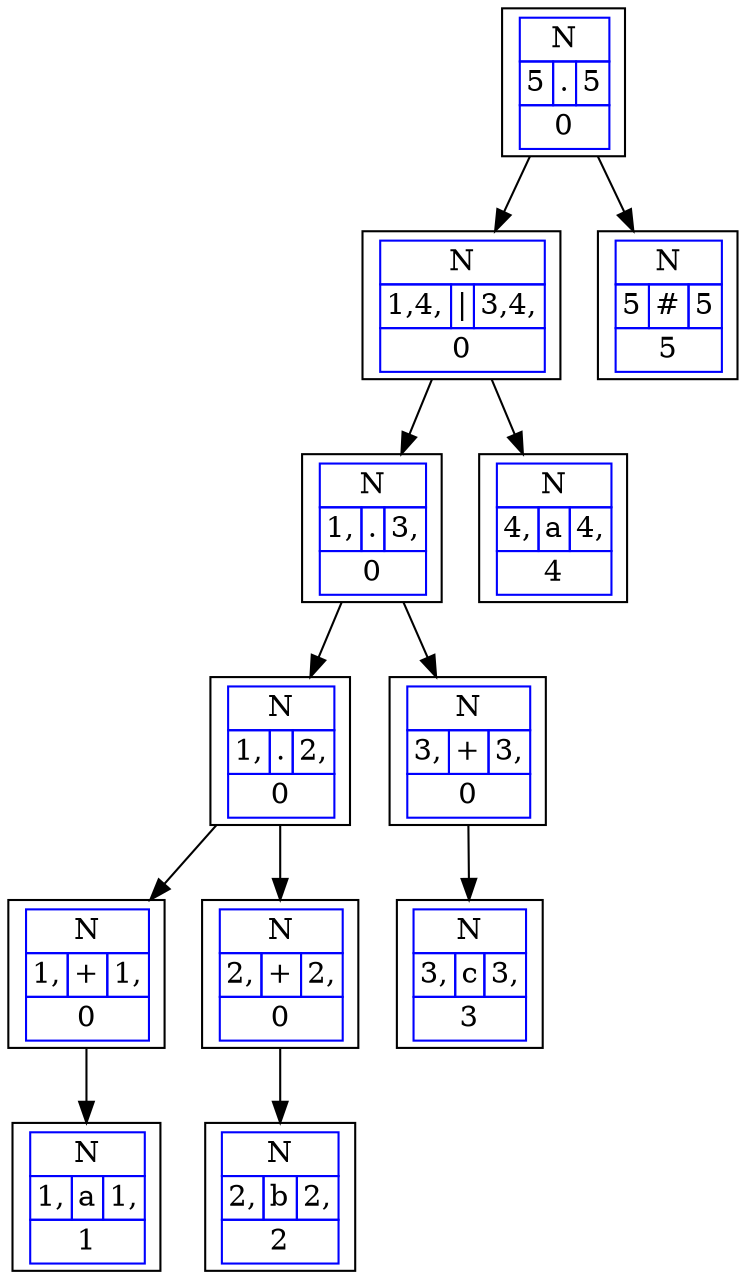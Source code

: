 digraph G{
rankdir=UD
node[shape=box]
concentrate=true
nodo46 [ label =< 
<table border='0' cellborder='1' color='blue' cellspacing='0'>
<tr><td colspan="3">N</td></tr>
<tr><td>5</td><td>.</td><td>5</td></tr>
<tr><td colspan="3">0</td></tr>
</table>
>];
nodo44 [ label =< 
<table border='0' cellborder='1' color='blue' cellspacing='0'>
<tr><td colspan="3">N</td></tr>
<tr><td>1,4,</td><td>|</td><td>3,4,</td></tr>
<tr><td colspan="3">0</td></tr>
</table>
>];
nodo42 [ label =< 
<table border='0' cellborder='1' color='blue' cellspacing='0'>
<tr><td colspan="3">N</td></tr>
<tr><td>1,</td><td>.</td><td>3,</td></tr>
<tr><td colspan="3">0</td></tr>
</table>
>];
nodo39 [ label =< 
<table border='0' cellborder='1' color='blue' cellspacing='0'>
<tr><td colspan="3">N</td></tr>
<tr><td>1,</td><td>.</td><td>2,</td></tr>
<tr><td colspan="3">0</td></tr>
</table>
>];
nodo36 [ label =< 
<table border='0' cellborder='1' color='blue' cellspacing='0'>
<tr><td colspan="3">N</td></tr>
<tr><td>1,</td><td>+</td><td>1,</td></tr>
<tr><td colspan="3">0</td></tr>
</table>
>];
nodo35 [ label =< 
<table border='0' cellborder='1' color='blue' cellspacing='0'>
<tr><td colspan="3">N</td></tr>
<tr><td>1,</td><td>a</td><td>1,</td></tr>
<tr><td colspan="3">1</td></tr>
</table>
>];
nodo36->nodo35
nodo39->nodo36
nodo38 [ label =< 
<table border='0' cellborder='1' color='blue' cellspacing='0'>
<tr><td colspan="3">N</td></tr>
<tr><td>2,</td><td>+</td><td>2,</td></tr>
<tr><td colspan="3">0</td></tr>
</table>
>];
nodo37 [ label =< 
<table border='0' cellborder='1' color='blue' cellspacing='0'>
<tr><td colspan="3">N</td></tr>
<tr><td>2,</td><td>b</td><td>2,</td></tr>
<tr><td colspan="3">2</td></tr>
</table>
>];
nodo38->nodo37
nodo39->nodo38
nodo42->nodo39
nodo41 [ label =< 
<table border='0' cellborder='1' color='blue' cellspacing='0'>
<tr><td colspan="3">N</td></tr>
<tr><td>3,</td><td>+</td><td>3,</td></tr>
<tr><td colspan="3">0</td></tr>
</table>
>];
nodo40 [ label =< 
<table border='0' cellborder='1' color='blue' cellspacing='0'>
<tr><td colspan="3">N</td></tr>
<tr><td>3,</td><td>c</td><td>3,</td></tr>
<tr><td colspan="3">3</td></tr>
</table>
>];
nodo41->nodo40
nodo42->nodo41
nodo44->nodo42
nodo43 [ label =< 
<table border='0' cellborder='1' color='blue' cellspacing='0'>
<tr><td colspan="3">N</td></tr>
<tr><td>4,</td><td>a</td><td>4,</td></tr>
<tr><td colspan="3">4</td></tr>
</table>
>];
nodo44->nodo43
nodo46->nodo44
nodo45 [ label =< 
<table border='0' cellborder='1' color='blue' cellspacing='0'>
<tr><td colspan="3">N</td></tr>
<tr><td>5</td><td>#</td><td>5</td></tr>
<tr><td colspan="3">5</td></tr>
</table>
>];
nodo46->nodo45

}
